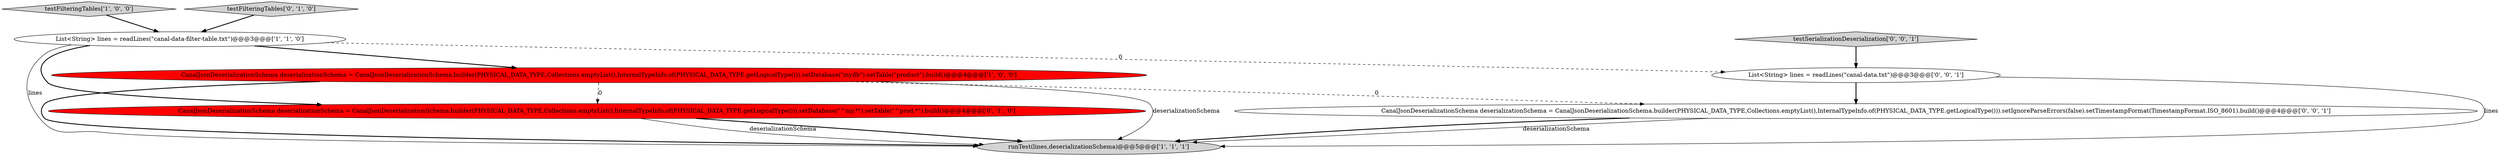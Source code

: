 digraph {
6 [style = filled, label = "List<String> lines = readLines(\"canal-data.txt\")@@@3@@@['0', '0', '1']", fillcolor = white, shape = ellipse image = "AAA0AAABBB3BBB"];
2 [style = filled, label = "testFilteringTables['1', '0', '0']", fillcolor = lightgray, shape = diamond image = "AAA0AAABBB1BBB"];
7 [style = filled, label = "testSerializationDeserialization['0', '0', '1']", fillcolor = lightgray, shape = diamond image = "AAA0AAABBB3BBB"];
3 [style = filled, label = "runTest(lines,deserializationSchema)@@@5@@@['1', '1', '1']", fillcolor = lightgray, shape = ellipse image = "AAA0AAABBB1BBB"];
8 [style = filled, label = "CanalJsonDeserializationSchema deserializationSchema = CanalJsonDeserializationSchema.builder(PHYSICAL_DATA_TYPE,Collections.emptyList(),InternalTypeInfo.of(PHYSICAL_DATA_TYPE.getLogicalType())).setIgnoreParseErrors(false).setTimestampFormat(TimestampFormat.ISO_8601).build()@@@4@@@['0', '0', '1']", fillcolor = white, shape = ellipse image = "AAA0AAABBB3BBB"];
5 [style = filled, label = "testFilteringTables['0', '1', '0']", fillcolor = lightgray, shape = diamond image = "AAA0AAABBB2BBB"];
4 [style = filled, label = "CanalJsonDeserializationSchema deserializationSchema = CanalJsonDeserializationSchema.builder(PHYSICAL_DATA_TYPE,Collections.emptyList(),InternalTypeInfo.of(PHYSICAL_DATA_TYPE.getLogicalType())).setDatabase(\"^my.*\").setTable(\"^prod.*\").build()@@@4@@@['0', '1', '0']", fillcolor = red, shape = ellipse image = "AAA1AAABBB2BBB"];
1 [style = filled, label = "List<String> lines = readLines(\"canal-data-filter-table.txt\")@@@3@@@['1', '1', '0']", fillcolor = white, shape = ellipse image = "AAA0AAABBB1BBB"];
0 [style = filled, label = "CanalJsonDeserializationSchema deserializationSchema = CanalJsonDeserializationSchema.builder(PHYSICAL_DATA_TYPE,Collections.emptyList(),InternalTypeInfo.of(PHYSICAL_DATA_TYPE.getLogicalType())).setDatabase(\"mydb\").setTable(\"product\").build()@@@4@@@['1', '0', '0']", fillcolor = red, shape = ellipse image = "AAA1AAABBB1BBB"];
0->3 [style = bold, label=""];
0->8 [style = dashed, label="0"];
4->3 [style = bold, label=""];
5->1 [style = bold, label=""];
1->4 [style = bold, label=""];
4->3 [style = solid, label="deserializationSchema"];
0->4 [style = dashed, label="0"];
7->6 [style = bold, label=""];
1->3 [style = solid, label="lines"];
1->0 [style = bold, label=""];
0->3 [style = solid, label="deserializationSchema"];
8->3 [style = solid, label="deserializationSchema"];
1->6 [style = dashed, label="0"];
2->1 [style = bold, label=""];
6->3 [style = solid, label="lines"];
6->8 [style = bold, label=""];
8->3 [style = bold, label=""];
}
